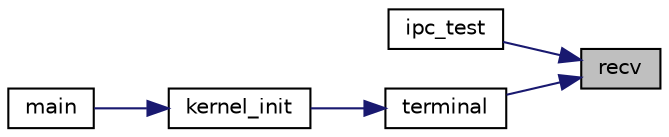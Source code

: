 digraph "recv"
{
 // LATEX_PDF_SIZE
  edge [fontname="Helvetica",fontsize="10",labelfontname="Helvetica",labelfontsize="10"];
  node [fontname="Helvetica",fontsize="10",shape=record];
  rankdir="RL";
  Node1 [label="recv",height=0.2,width=0.4,color="black", fillcolor="grey75", style="filled", fontcolor="black",tooltip="Recieves a message from a process."];
  Node1 -> Node2 [dir="back",color="midnightblue",fontsize="10",style="solid",fontname="Helvetica"];
  Node2 [label="ipc_test",height=0.2,width=0.4,color="black", fillcolor="white", style="filled",URL="$main_8c.html#af5356c2ce5eee233f4c94682e76a8d93",tooltip=" "];
  Node1 -> Node3 [dir="back",color="midnightblue",fontsize="10",style="solid",fontname="Helvetica"];
  Node3 [label="terminal",height=0.2,width=0.4,color="black", fillcolor="white", style="filled",URL="$k__terminal_8h.html#aadb0857d6d4bedf44cea1a4d10b01947",tooltip="Terminal process."];
  Node3 -> Node4 [dir="back",color="midnightblue",fontsize="10",style="solid",fontname="Helvetica"];
  Node4 [label="kernel_init",height=0.2,width=0.4,color="black", fillcolor="white", style="filled",URL="$k__handlers_8h.html#a3f19ffb1e6c83b6c0203fd69c0534437",tooltip="Initializes kernel data structures, drivers, and critical processes."];
  Node4 -> Node5 [dir="back",color="midnightblue",fontsize="10",style="solid",fontname="Helvetica"];
  Node5 [label="main",height=0.2,width=0.4,color="black", fillcolor="white", style="filled",URL="$main_8c.html#a840291bc02cba5474a4cb46a9b9566fe",tooltip="main.c"];
}
